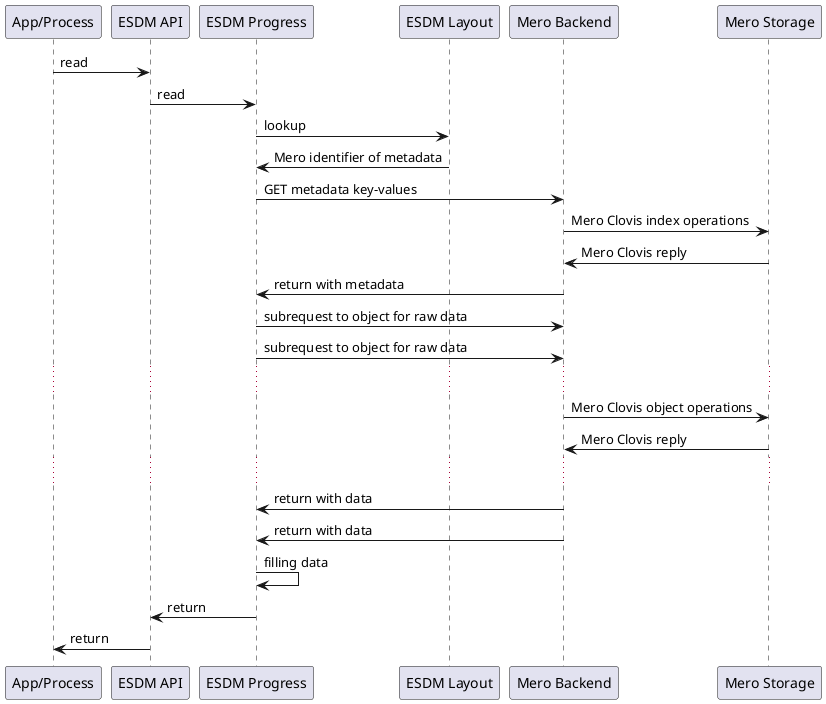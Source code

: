 @startuml

participant "App/Process" as proc
participant "ESDM API" as ESDM

participant "ESDM Progress" as progress
participant "ESDM Layout" as layout

participant "Mero Backend" as backend
participant "Mero Storage" as storage


proc -> ESDM: read
ESDM -> progress: read
progress -> layout: lookup
layout -> progress: Mero identifier of metadata

progress -> backend: GET metadata key-values
backend -> storage:  Mero Clovis index operations
backend <- storage:  Mero Clovis reply
progress <- backend: return with metadata

progress -> backend: subrequest to object for raw data
progress -> backend: subrequest to object for raw data

...

backend -> storage:  Mero Clovis object operations
backend <- storage:  Mero Clovis reply

...

progress <- backend: return with data
progress <- backend: return with data

progress -> progress: filling data

ESDM <- progress: return
proc <- ESDM: return



@enduml
